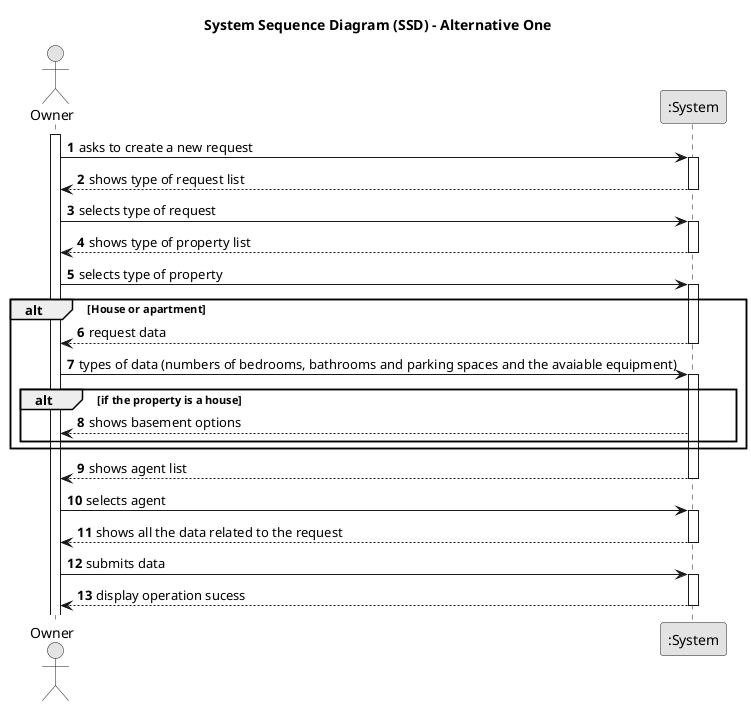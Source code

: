 @startuml
skinparam monochrome true
skinparam packageStyle rectangle
skinparam shadowing false

title System Sequence Diagram (SSD) - Alternative One

autonumber

actor "Owner" as Employee
participant ":System" as System

activate Employee

    Employee -> System : asks to create a new request
    activate System

        System --> Employee : shows type of request list
    deactivate System

    Employee -> System : selects type of request
    activate System

        System --> Employee : shows type of property list

    deactivate System

    Employee -> System : selects type of property

alt House or apartment
    activate System

        System --> Employee : request data
    deactivate System


    Employee -> System : types of data (numbers of bedrooms, bathrooms and parking spaces and the avaiable equipment)

alt if the property is a house
    activate System

        System --> Employee : shows basement options
end
end


     activate System

        System --> Employee : shows agent list
    deactivate System

    Employee -> System :  selects agent

     activate System

        System --> Employee : shows all the data related to the request
     deactivate System

     Employee -> System : submits data

     activate System

            System --> Employee : display operation sucess
     deactivate System


@enduml
